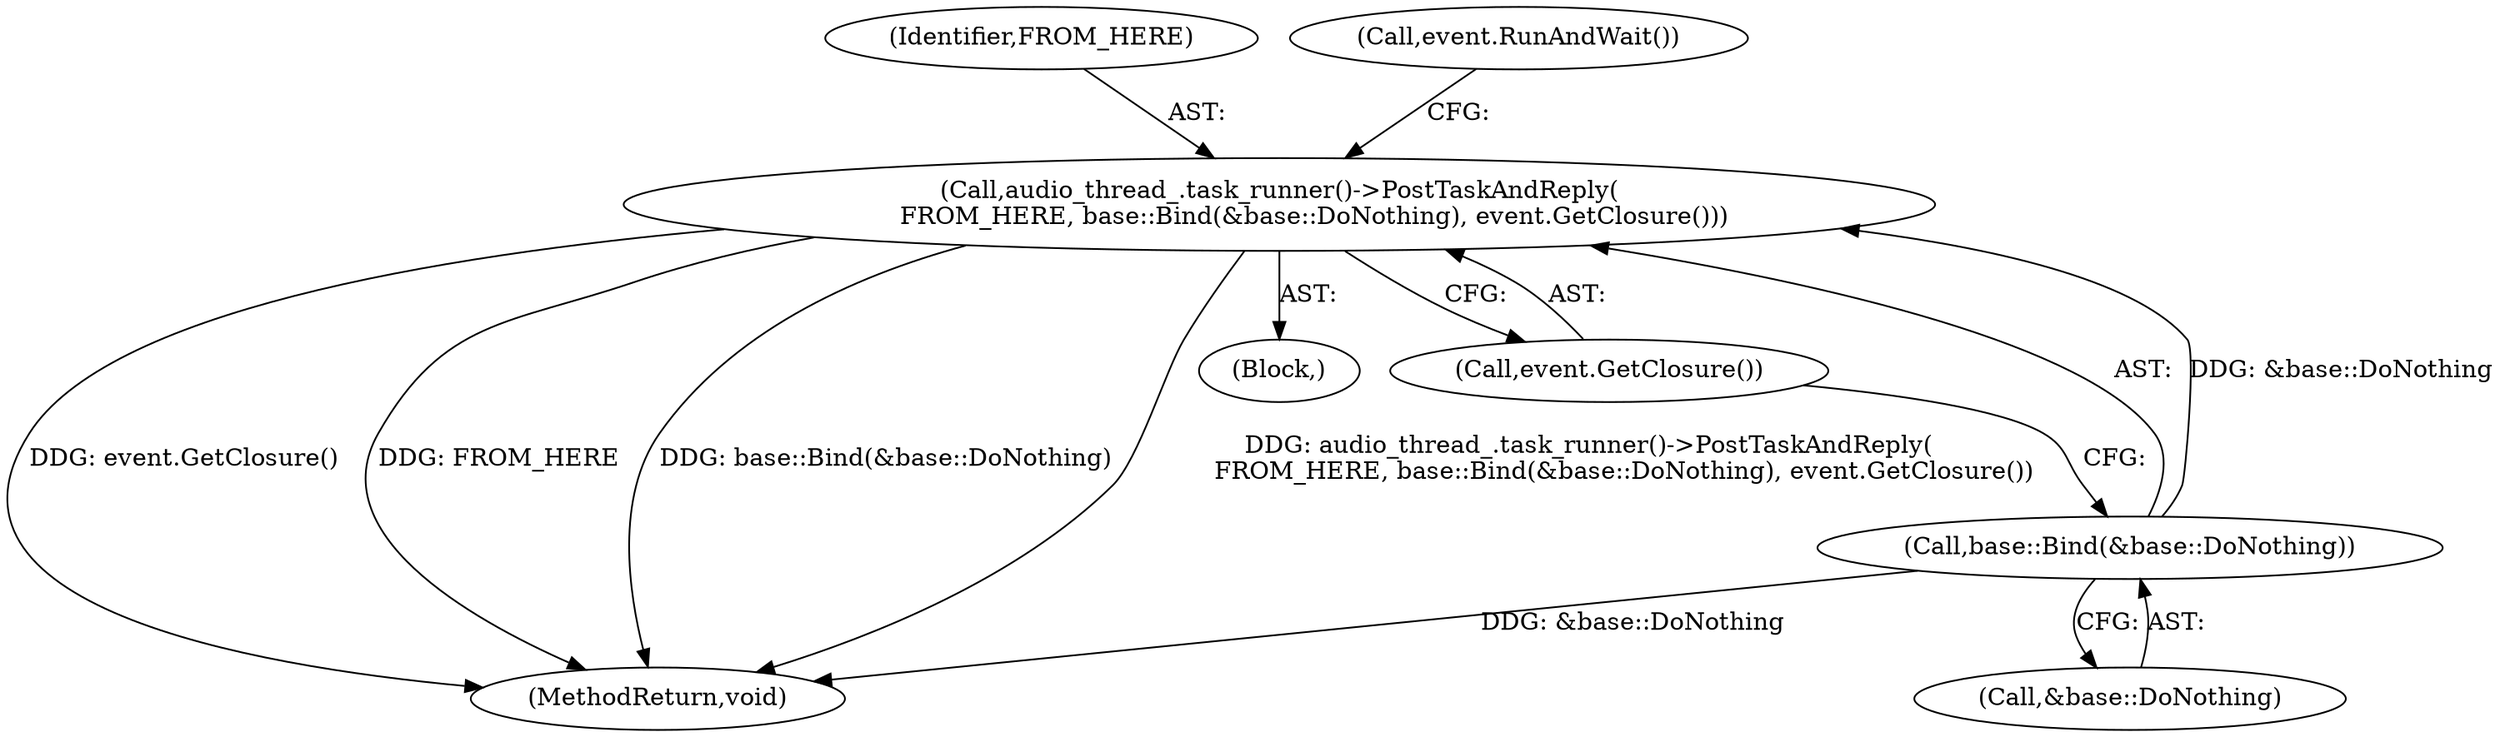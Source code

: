 digraph "0_Chrome_04ff52bb66284467ccb43d90800013b89ee8db75_9@API" {
"1000109" [label="(Call,audio_thread_.task_runner()->PostTaskAndReply(\n         FROM_HERE, base::Bind(&base::DoNothing), event.GetClosure()))"];
"1000111" [label="(Call,base::Bind(&base::DoNothing))"];
"1000109" [label="(Call,audio_thread_.task_runner()->PostTaskAndReply(\n         FROM_HERE, base::Bind(&base::DoNothing), event.GetClosure()))"];
"1000117" [label="(MethodReturn,void)"];
"1000110" [label="(Identifier,FROM_HERE)"];
"1000112" [label="(Call,&base::DoNothing)"];
"1000111" [label="(Call,base::Bind(&base::DoNothing))"];
"1000101" [label="(Block,)"];
"1000114" [label="(Call,event.GetClosure())"];
"1000115" [label="(Call,event.RunAndWait())"];
"1000109" -> "1000101"  [label="AST: "];
"1000109" -> "1000114"  [label="CFG: "];
"1000110" -> "1000109"  [label="AST: "];
"1000111" -> "1000109"  [label="AST: "];
"1000114" -> "1000109"  [label="AST: "];
"1000115" -> "1000109"  [label="CFG: "];
"1000109" -> "1000117"  [label="DDG: event.GetClosure()"];
"1000109" -> "1000117"  [label="DDG: FROM_HERE"];
"1000109" -> "1000117"  [label="DDG: base::Bind(&base::DoNothing)"];
"1000109" -> "1000117"  [label="DDG: audio_thread_.task_runner()->PostTaskAndReply(\n         FROM_HERE, base::Bind(&base::DoNothing), event.GetClosure())"];
"1000111" -> "1000109"  [label="DDG: &base::DoNothing"];
"1000111" -> "1000112"  [label="CFG: "];
"1000112" -> "1000111"  [label="AST: "];
"1000114" -> "1000111"  [label="CFG: "];
"1000111" -> "1000117"  [label="DDG: &base::DoNothing"];
}
